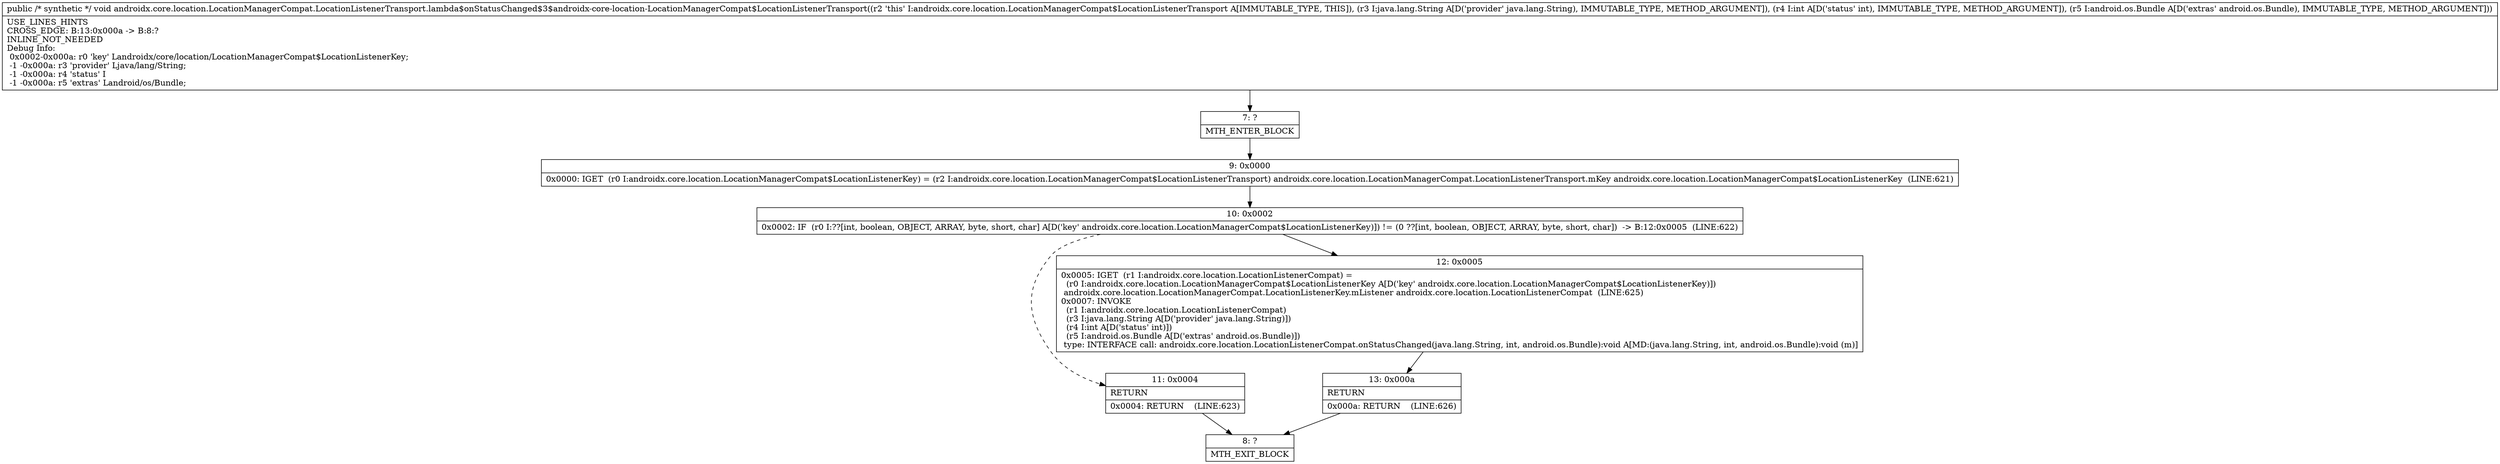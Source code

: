 digraph "CFG forandroidx.core.location.LocationManagerCompat.LocationListenerTransport.lambda$onStatusChanged$3$androidx\-core\-location\-LocationManagerCompat$LocationListenerTransport(Ljava\/lang\/String;ILandroid\/os\/Bundle;)V" {
Node_7 [shape=record,label="{7\:\ ?|MTH_ENTER_BLOCK\l}"];
Node_9 [shape=record,label="{9\:\ 0x0000|0x0000: IGET  (r0 I:androidx.core.location.LocationManagerCompat$LocationListenerKey) = (r2 I:androidx.core.location.LocationManagerCompat$LocationListenerTransport) androidx.core.location.LocationManagerCompat.LocationListenerTransport.mKey androidx.core.location.LocationManagerCompat$LocationListenerKey  (LINE:621)\l}"];
Node_10 [shape=record,label="{10\:\ 0x0002|0x0002: IF  (r0 I:??[int, boolean, OBJECT, ARRAY, byte, short, char] A[D('key' androidx.core.location.LocationManagerCompat$LocationListenerKey)]) != (0 ??[int, boolean, OBJECT, ARRAY, byte, short, char])  \-\> B:12:0x0005  (LINE:622)\l}"];
Node_11 [shape=record,label="{11\:\ 0x0004|RETURN\l|0x0004: RETURN    (LINE:623)\l}"];
Node_8 [shape=record,label="{8\:\ ?|MTH_EXIT_BLOCK\l}"];
Node_12 [shape=record,label="{12\:\ 0x0005|0x0005: IGET  (r1 I:androidx.core.location.LocationListenerCompat) = \l  (r0 I:androidx.core.location.LocationManagerCompat$LocationListenerKey A[D('key' androidx.core.location.LocationManagerCompat$LocationListenerKey)])\l androidx.core.location.LocationManagerCompat.LocationListenerKey.mListener androidx.core.location.LocationListenerCompat  (LINE:625)\l0x0007: INVOKE  \l  (r1 I:androidx.core.location.LocationListenerCompat)\l  (r3 I:java.lang.String A[D('provider' java.lang.String)])\l  (r4 I:int A[D('status' int)])\l  (r5 I:android.os.Bundle A[D('extras' android.os.Bundle)])\l type: INTERFACE call: androidx.core.location.LocationListenerCompat.onStatusChanged(java.lang.String, int, android.os.Bundle):void A[MD:(java.lang.String, int, android.os.Bundle):void (m)]\l}"];
Node_13 [shape=record,label="{13\:\ 0x000a|RETURN\l|0x000a: RETURN    (LINE:626)\l}"];
MethodNode[shape=record,label="{public \/* synthetic *\/ void androidx.core.location.LocationManagerCompat.LocationListenerTransport.lambda$onStatusChanged$3$androidx\-core\-location\-LocationManagerCompat$LocationListenerTransport((r2 'this' I:androidx.core.location.LocationManagerCompat$LocationListenerTransport A[IMMUTABLE_TYPE, THIS]), (r3 I:java.lang.String A[D('provider' java.lang.String), IMMUTABLE_TYPE, METHOD_ARGUMENT]), (r4 I:int A[D('status' int), IMMUTABLE_TYPE, METHOD_ARGUMENT]), (r5 I:android.os.Bundle A[D('extras' android.os.Bundle), IMMUTABLE_TYPE, METHOD_ARGUMENT]))  | USE_LINES_HINTS\lCROSS_EDGE: B:13:0x000a \-\> B:8:?\lINLINE_NOT_NEEDED\lDebug Info:\l  0x0002\-0x000a: r0 'key' Landroidx\/core\/location\/LocationManagerCompat$LocationListenerKey;\l  \-1 \-0x000a: r3 'provider' Ljava\/lang\/String;\l  \-1 \-0x000a: r4 'status' I\l  \-1 \-0x000a: r5 'extras' Landroid\/os\/Bundle;\l}"];
MethodNode -> Node_7;Node_7 -> Node_9;
Node_9 -> Node_10;
Node_10 -> Node_11[style=dashed];
Node_10 -> Node_12;
Node_11 -> Node_8;
Node_12 -> Node_13;
Node_13 -> Node_8;
}

